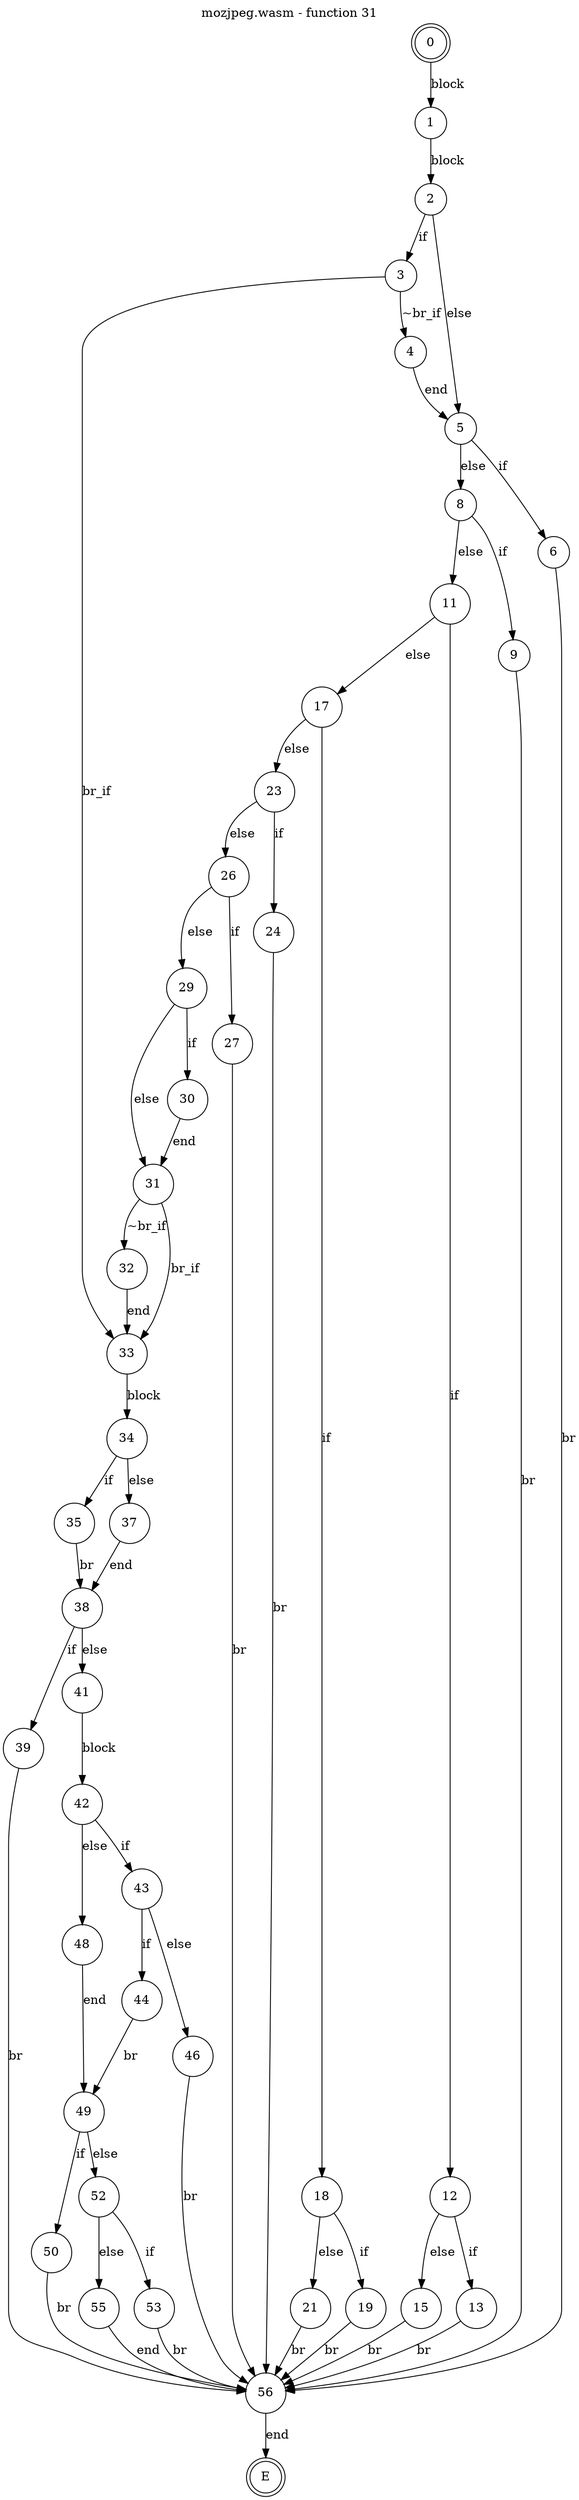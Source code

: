 digraph finite_state_machine {
    label = "mozjpeg.wasm - function 31"
    labelloc =  t
    labelfontsize = 16
    labelfontcolor = black
    labelfontname = "Helvetica"
    node [shape = doublecircle]; 0 E ;
    node [shape = circle];
    0 -> 1[label="block"];
    1 -> 2[label="block"];
    2 -> 3[label="if"];
    2 -> 5[label="else"];
    3 -> 4[label="~br_if"];
    3 -> 33[label="br_if"];
    4 -> 5[label="end"];
    5 -> 6[label="if"];
    5 -> 8[label="else"];
    6 -> 56[label="br"];
    8 -> 9[label="if"];
    8 -> 11[label="else"];
    9 -> 56[label="br"];
    11 -> 12[label="if"];
    11 -> 17[label="else"];
    12 -> 13[label="if"];
    12 -> 15[label="else"];
    13 -> 56[label="br"];
    15 -> 56[label="br"];
    17 -> 18[label="if"];
    17 -> 23[label="else"];
    18 -> 19[label="if"];
    18 -> 21[label="else"];
    19 -> 56[label="br"];
    21 -> 56[label="br"];
    23 -> 24[label="if"];
    23 -> 26[label="else"];
    24 -> 56[label="br"];
    26 -> 27[label="if"];
    26 -> 29[label="else"];
    27 -> 56[label="br"];
    29 -> 30[label="if"];
    29 -> 31[label="else"];
    30 -> 31[label="end"];
    31 -> 32[label="~br_if"];
    31 -> 33[label="br_if"];
    32 -> 33[label="end"];
    33 -> 34[label="block"];
    34 -> 35[label="if"];
    34 -> 37[label="else"];
    35 -> 38[label="br"];
    37 -> 38[label="end"];
    38 -> 39[label="if"];
    38 -> 41[label="else"];
    39 -> 56[label="br"];
    41 -> 42[label="block"];
    42 -> 43[label="if"];
    42 -> 48[label="else"];
    43 -> 44[label="if"];
    43 -> 46[label="else"];
    44 -> 49[label="br"];
    46 -> 56[label="br"];
    48 -> 49[label="end"];
    49 -> 50[label="if"];
    49 -> 52[label="else"];
    50 -> 56[label="br"];
    52 -> 53[label="if"];
    52 -> 55[label="else"];
    53 -> 56[label="br"];
    55 -> 56[label="end"];
    56 -> E[label="end"];
}
